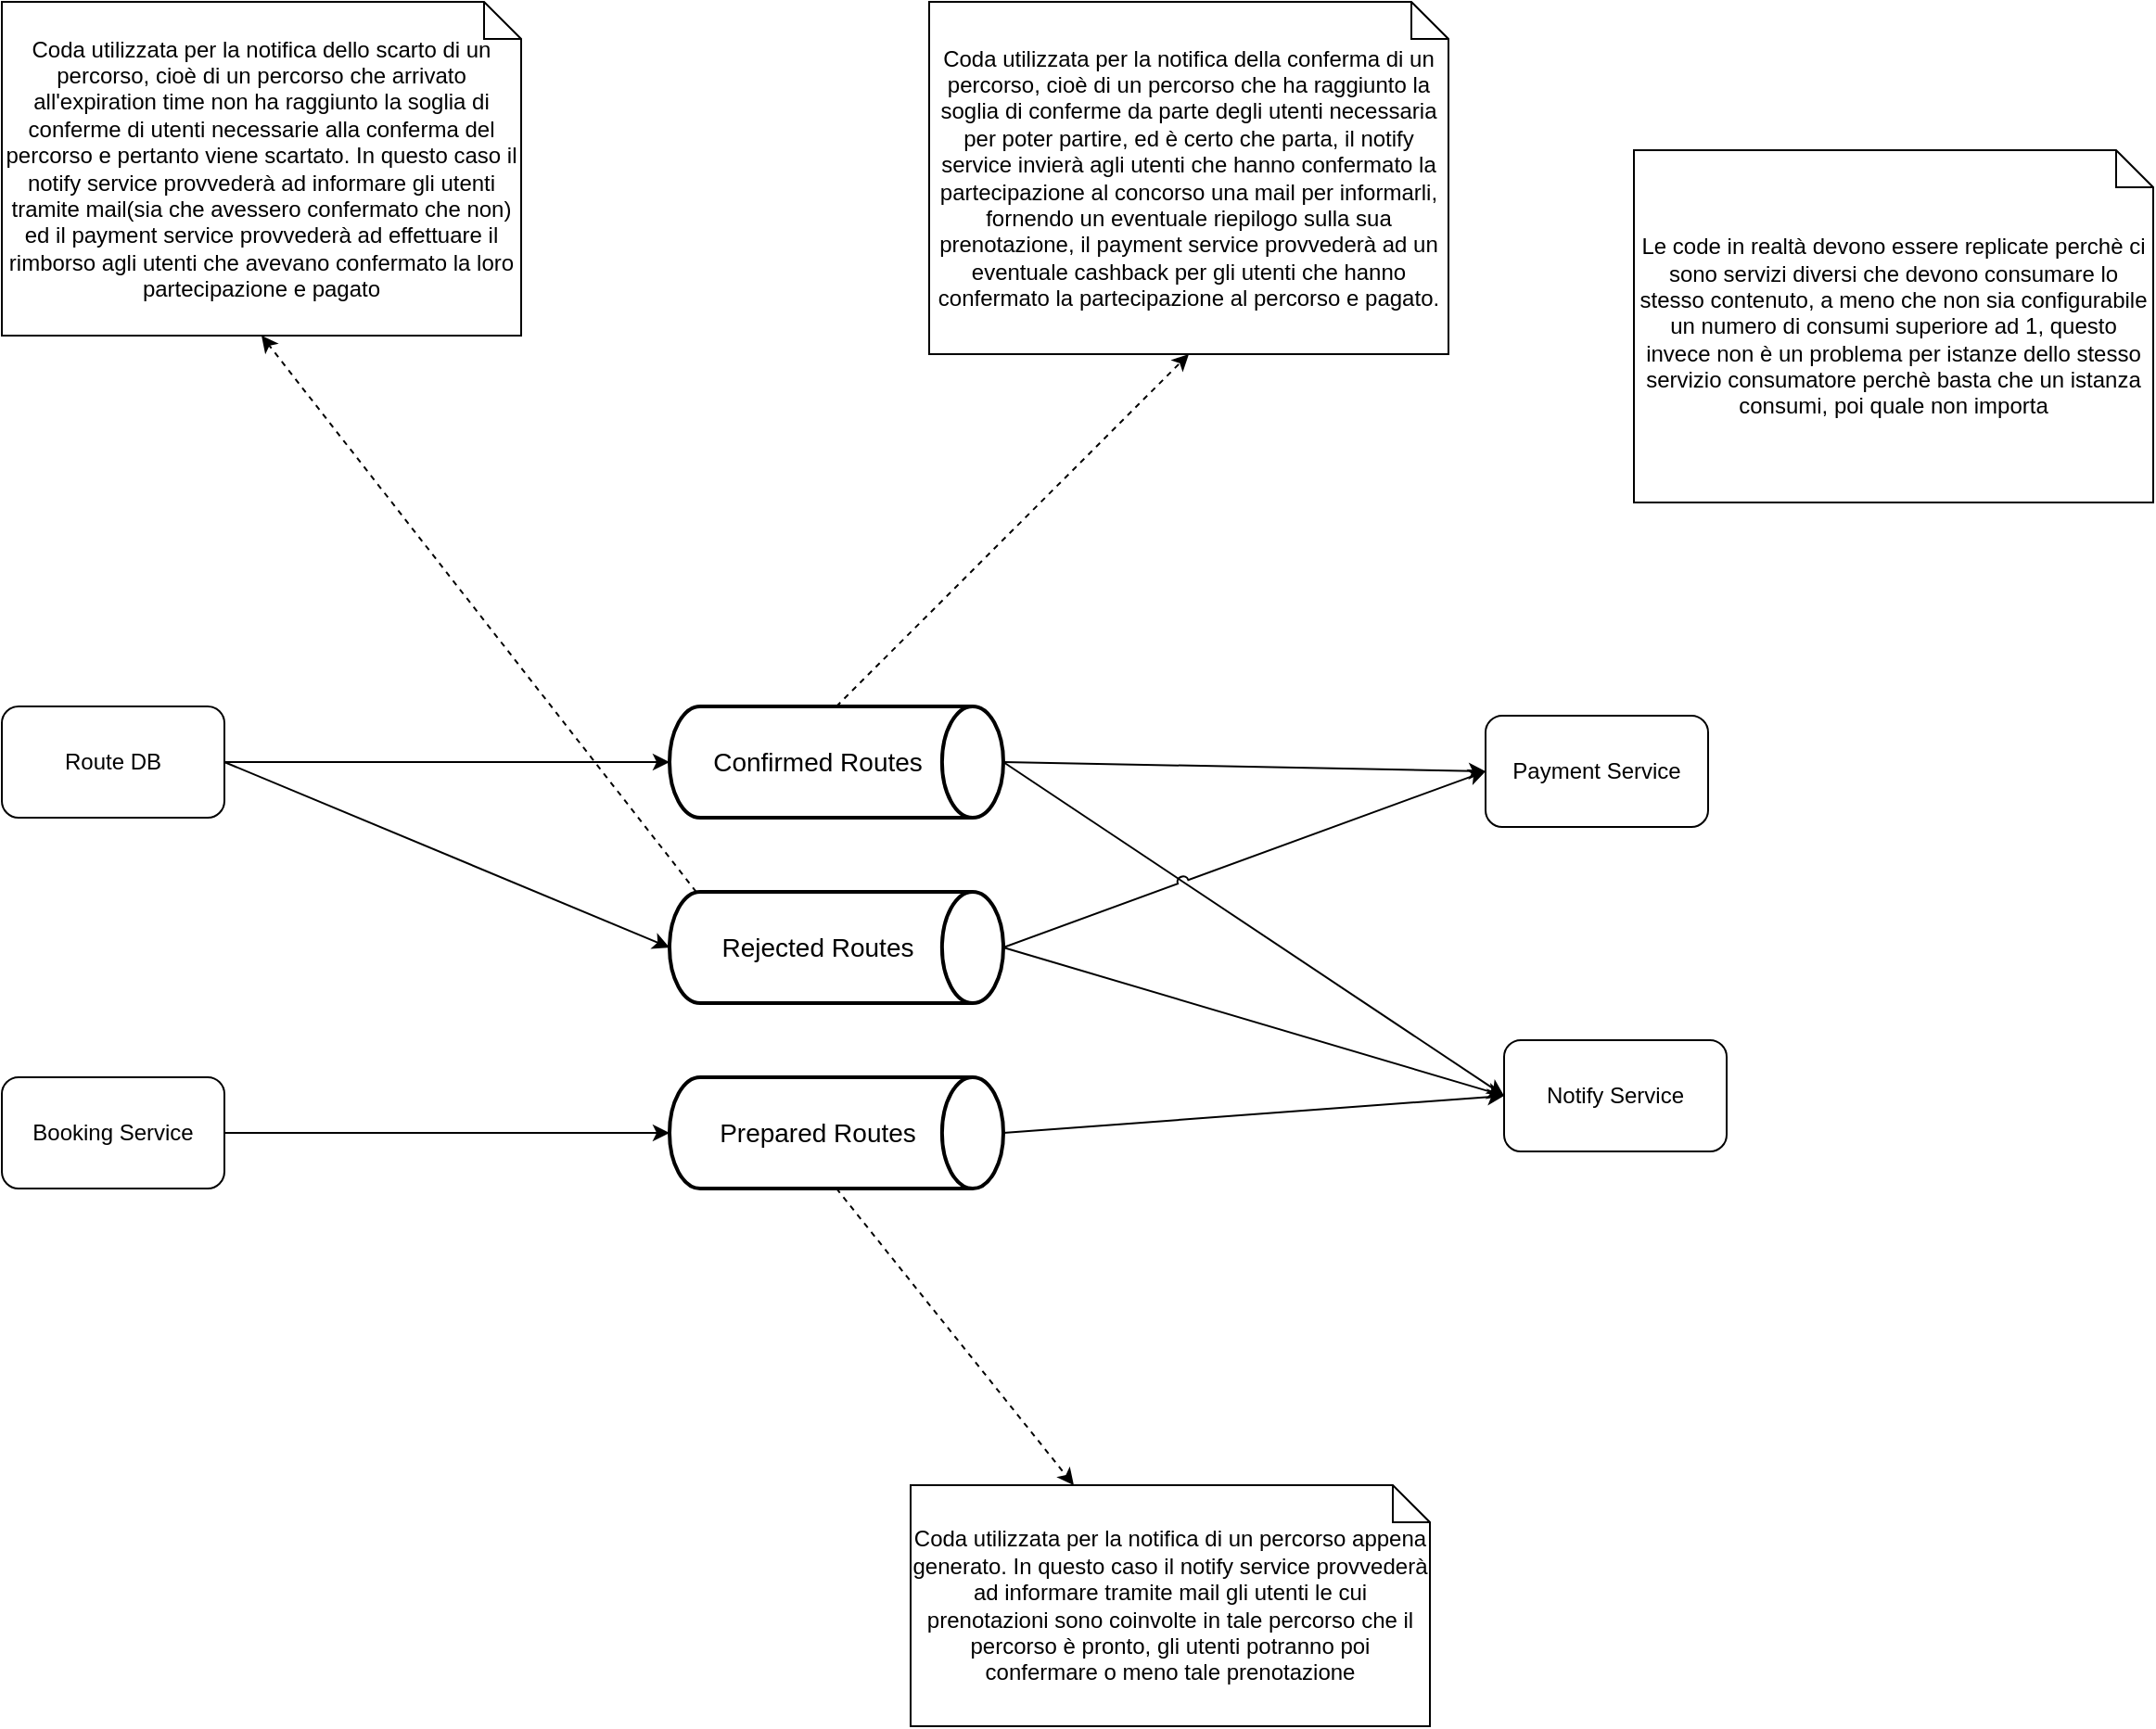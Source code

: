 <mxfile version="21.4.0" type="device">
  <diagram name="Pagina-1" id="stYwKZ27TBcMmIK6K67p">
    <mxGraphModel dx="954" dy="1886" grid="1" gridSize="10" guides="1" tooltips="1" connect="1" arrows="1" fold="1" page="1" pageScale="1" pageWidth="827" pageHeight="1169" math="0" shadow="0">
      <root>
        <mxCell id="0" />
        <mxCell id="1" parent="0" />
        <mxCell id="iD6E4QD8br_hEMRfRmoo-24" value="Coda utilizzata per la notifica della conferma di un percorso, cioè di un percorso che ha raggiunto la soglia di conferme da parte degli utenti necessaria per poter partire, ed è certo che parta, il notify service invierà agli utenti che hanno confermato la partecipazione al concorso una mail per informarli, fornendo un eventuale riepilogo sulla sua prenotazione, il payment service provvederà ad un eventuale cashback per gli utenti che hanno confermato la partecipazione al percorso e pagato." style="shape=note;size=20;whiteSpace=wrap;html=1;" parent="1" vertex="1">
          <mxGeometry x="580" y="-120" width="280" height="190" as="geometry" />
        </mxCell>
        <mxCell id="iD6E4QD8br_hEMRfRmoo-26" value="Coda utilizzata per la notifica dello scarto di un percorso, cioè di un percorso che arrivato all&#39;expiration time non ha raggiunto la soglia di conferme di utenti necessarie alla conferma del percorso e pertanto viene scartato. In questo caso il notify service provvederà ad informare gli utenti tramite mail(sia che avessero confermato che non) ed il payment service provvederà ad effettuare il rimborso agli utenti che avevano confermato la loro partecipazione e pagato" style="shape=note;size=20;whiteSpace=wrap;html=1;shadow=0;" parent="1" vertex="1">
          <mxGeometry x="80" y="-120" width="280" height="180" as="geometry" />
        </mxCell>
        <mxCell id="iD6E4QD8br_hEMRfRmoo-42" value="Coda utilizzata per la notifica di un percorso appena generato. In questo caso il notify service provvederà ad informare tramite mail gli utenti le cui prenotazioni sono coinvolte in tale percorso che il percorso è pronto, gli utenti potranno poi confermare o meno tale prenotazione" style="shape=note;size=20;whiteSpace=wrap;html=1;shadow=0;" parent="1" vertex="1">
          <mxGeometry x="570" y="680" width="280" height="130" as="geometry" />
        </mxCell>
        <mxCell id="iD6E4QD8br_hEMRfRmoo-44" value="Notify Service" style="rounded=1;whiteSpace=wrap;html=1;" parent="1" vertex="1">
          <mxGeometry x="890" y="440" width="120" height="60" as="geometry" />
        </mxCell>
        <mxCell id="iD6E4QD8br_hEMRfRmoo-46" value="Payment Service" style="rounded=1;whiteSpace=wrap;html=1;" parent="1" vertex="1">
          <mxGeometry x="880" y="265" width="120" height="60" as="geometry" />
        </mxCell>
        <mxCell id="vy_8Fx7_NNmFk5ca2vom-7" style="edgeStyle=orthogonalEdgeStyle;rounded=1;orthogonalLoop=1;jettySize=auto;html=1;exitX=1;exitY=0.5;exitDx=0;exitDy=0;entryX=0;entryY=0.5;entryDx=0;entryDy=0;entryPerimeter=0;" parent="1" source="iD6E4QD8br_hEMRfRmoo-52" target="vy_8Fx7_NNmFk5ca2vom-6" edge="1">
          <mxGeometry relative="1" as="geometry" />
        </mxCell>
        <mxCell id="iD6E4QD8br_hEMRfRmoo-52" value="Booking Service" style="rounded=1;whiteSpace=wrap;html=1;" parent="1" vertex="1">
          <mxGeometry x="80" y="460" width="120" height="60" as="geometry" />
        </mxCell>
        <mxCell id="vy_8Fx7_NNmFk5ca2vom-9" style="edgeStyle=orthogonalEdgeStyle;rounded=1;orthogonalLoop=1;jettySize=auto;html=1;exitX=1;exitY=0.5;exitDx=0;exitDy=0;entryX=0;entryY=0.5;entryDx=0;entryDy=0;entryPerimeter=0;strokeColor=none;" parent="1" source="iD6E4QD8br_hEMRfRmoo-54" target="vy_8Fx7_NNmFk5ca2vom-2" edge="1">
          <mxGeometry relative="1" as="geometry" />
        </mxCell>
        <mxCell id="vy_8Fx7_NNmFk5ca2vom-28" style="rounded=0;orthogonalLoop=1;jettySize=auto;html=1;exitX=1;exitY=0.5;exitDx=0;exitDy=0;entryX=0;entryY=0.5;entryDx=0;entryDy=0;entryPerimeter=0;" parent="1" source="iD6E4QD8br_hEMRfRmoo-54" target="vy_8Fx7_NNmFk5ca2vom-2" edge="1">
          <mxGeometry relative="1" as="geometry" />
        </mxCell>
        <mxCell id="vy_8Fx7_NNmFk5ca2vom-29" style="rounded=0;orthogonalLoop=1;jettySize=auto;html=1;exitX=1;exitY=0.5;exitDx=0;exitDy=0;entryX=0;entryY=0.5;entryDx=0;entryDy=0;entryPerimeter=0;" parent="1" source="iD6E4QD8br_hEMRfRmoo-54" target="vy_8Fx7_NNmFk5ca2vom-5" edge="1">
          <mxGeometry relative="1" as="geometry" />
        </mxCell>
        <mxCell id="iD6E4QD8br_hEMRfRmoo-54" value="Route DB" style="rounded=1;whiteSpace=wrap;html=1;" parent="1" vertex="1">
          <mxGeometry x="80" y="260" width="120" height="60" as="geometry" />
        </mxCell>
        <mxCell id="vy_8Fx7_NNmFk5ca2vom-19" style="rounded=1;orthogonalLoop=1;jettySize=auto;html=1;exitX=1;exitY=0.5;exitDx=0;exitDy=0;exitPerimeter=0;entryX=0;entryY=0.5;entryDx=0;entryDy=0;" parent="1" source="vy_8Fx7_NNmFk5ca2vom-2" target="iD6E4QD8br_hEMRfRmoo-44" edge="1">
          <mxGeometry relative="1" as="geometry" />
        </mxCell>
        <mxCell id="vy_8Fx7_NNmFk5ca2vom-24" style="rounded=0;orthogonalLoop=1;jettySize=auto;html=1;exitX=1;exitY=0.5;exitDx=0;exitDy=0;exitPerimeter=0;entryX=0;entryY=0.5;entryDx=0;entryDy=0;" parent="1" source="vy_8Fx7_NNmFk5ca2vom-2" target="iD6E4QD8br_hEMRfRmoo-46" edge="1">
          <mxGeometry relative="1" as="geometry" />
        </mxCell>
        <mxCell id="vy_8Fx7_NNmFk5ca2vom-30" style="rounded=0;orthogonalLoop=1;jettySize=auto;html=1;exitX=0.5;exitY=0;exitDx=0;exitDy=0;exitPerimeter=0;entryX=0.5;entryY=1;entryDx=0;entryDy=0;entryPerimeter=0;dashed=1;" parent="1" source="vy_8Fx7_NNmFk5ca2vom-2" target="iD6E4QD8br_hEMRfRmoo-24" edge="1">
          <mxGeometry relative="1" as="geometry" />
        </mxCell>
        <mxCell id="vy_8Fx7_NNmFk5ca2vom-2" value="Confirmed Routes" style="strokeWidth=2;shape=mxgraph.flowchart.direct_data;whiteSpace=wrap;align=center;fontSize=14;verticalAlign=middle;labelPosition=center;verticalLabelPosition=middle;html=1;spacingRight=20;" parent="1" vertex="1">
          <mxGeometry x="440" y="260" width="180" height="60" as="geometry" />
        </mxCell>
        <mxCell id="vy_8Fx7_NNmFk5ca2vom-20" style="rounded=0;orthogonalLoop=1;jettySize=auto;html=1;exitX=1;exitY=0.5;exitDx=0;exitDy=0;exitPerimeter=0;entryX=0;entryY=0.5;entryDx=0;entryDy=0;" parent="1" source="vy_8Fx7_NNmFk5ca2vom-5" target="iD6E4QD8br_hEMRfRmoo-44" edge="1">
          <mxGeometry relative="1" as="geometry">
            <mxPoint x="750" y="510" as="targetPoint" />
          </mxGeometry>
        </mxCell>
        <mxCell id="vy_8Fx7_NNmFk5ca2vom-23" style="rounded=0;orthogonalLoop=1;jettySize=auto;html=1;exitX=1;exitY=0.5;exitDx=0;exitDy=0;exitPerimeter=0;entryX=0;entryY=0.5;entryDx=0;entryDy=0;jumpStyle=arc;" parent="1" source="vy_8Fx7_NNmFk5ca2vom-5" target="iD6E4QD8br_hEMRfRmoo-46" edge="1">
          <mxGeometry relative="1" as="geometry" />
        </mxCell>
        <mxCell id="vy_8Fx7_NNmFk5ca2vom-32" style="rounded=0;orthogonalLoop=1;jettySize=auto;html=1;exitX=0.08;exitY=0;exitDx=0;exitDy=0;exitPerimeter=0;entryX=0.5;entryY=1;entryDx=0;entryDy=0;entryPerimeter=0;dashed=1;" parent="1" source="vy_8Fx7_NNmFk5ca2vom-5" target="iD6E4QD8br_hEMRfRmoo-26" edge="1">
          <mxGeometry relative="1" as="geometry" />
        </mxCell>
        <mxCell id="vy_8Fx7_NNmFk5ca2vom-5" value="Rejected Routes" style="strokeWidth=2;shape=mxgraph.flowchart.direct_data;whiteSpace=wrap;align=center;fontSize=14;verticalAlign=middle;labelPosition=center;verticalLabelPosition=middle;html=1;spacingRight=20;" parent="1" vertex="1">
          <mxGeometry x="440" y="360" width="180" height="60" as="geometry" />
        </mxCell>
        <mxCell id="vy_8Fx7_NNmFk5ca2vom-21" style="rounded=0;orthogonalLoop=1;jettySize=auto;html=1;exitX=1;exitY=0.5;exitDx=0;exitDy=0;exitPerimeter=0;entryX=0;entryY=0.5;entryDx=0;entryDy=0;" parent="1" source="vy_8Fx7_NNmFk5ca2vom-6" target="iD6E4QD8br_hEMRfRmoo-44" edge="1">
          <mxGeometry relative="1" as="geometry">
            <mxPoint x="770" y="480" as="targetPoint" />
          </mxGeometry>
        </mxCell>
        <mxCell id="vy_8Fx7_NNmFk5ca2vom-31" style="rounded=0;orthogonalLoop=1;jettySize=auto;html=1;exitX=0.5;exitY=1;exitDx=0;exitDy=0;exitPerimeter=0;dashed=1;" parent="1" source="vy_8Fx7_NNmFk5ca2vom-6" target="iD6E4QD8br_hEMRfRmoo-42" edge="1">
          <mxGeometry relative="1" as="geometry" />
        </mxCell>
        <mxCell id="vy_8Fx7_NNmFk5ca2vom-6" value="Prepared Routes" style="strokeWidth=2;shape=mxgraph.flowchart.direct_data;whiteSpace=wrap;align=center;fontSize=14;verticalAlign=middle;labelPosition=center;verticalLabelPosition=middle;html=1;spacingRight=20;" parent="1" vertex="1">
          <mxGeometry x="440" y="460" width="180" height="60" as="geometry" />
        </mxCell>
        <mxCell id="vy_8Fx7_NNmFk5ca2vom-34" value="Le code in realtà devono essere replicate perchè ci sono servizi diversi che devono consumare lo stesso contenuto, a meno che non sia configurabile un numero di consumi superiore ad 1, questo invece non è un problema per istanze dello stesso servizio consumatore perchè basta che un istanza consumi, poi quale non importa" style="shape=note;size=20;whiteSpace=wrap;html=1;" parent="1" vertex="1">
          <mxGeometry x="960" y="-40" width="280" height="190" as="geometry" />
        </mxCell>
      </root>
    </mxGraphModel>
  </diagram>
</mxfile>
